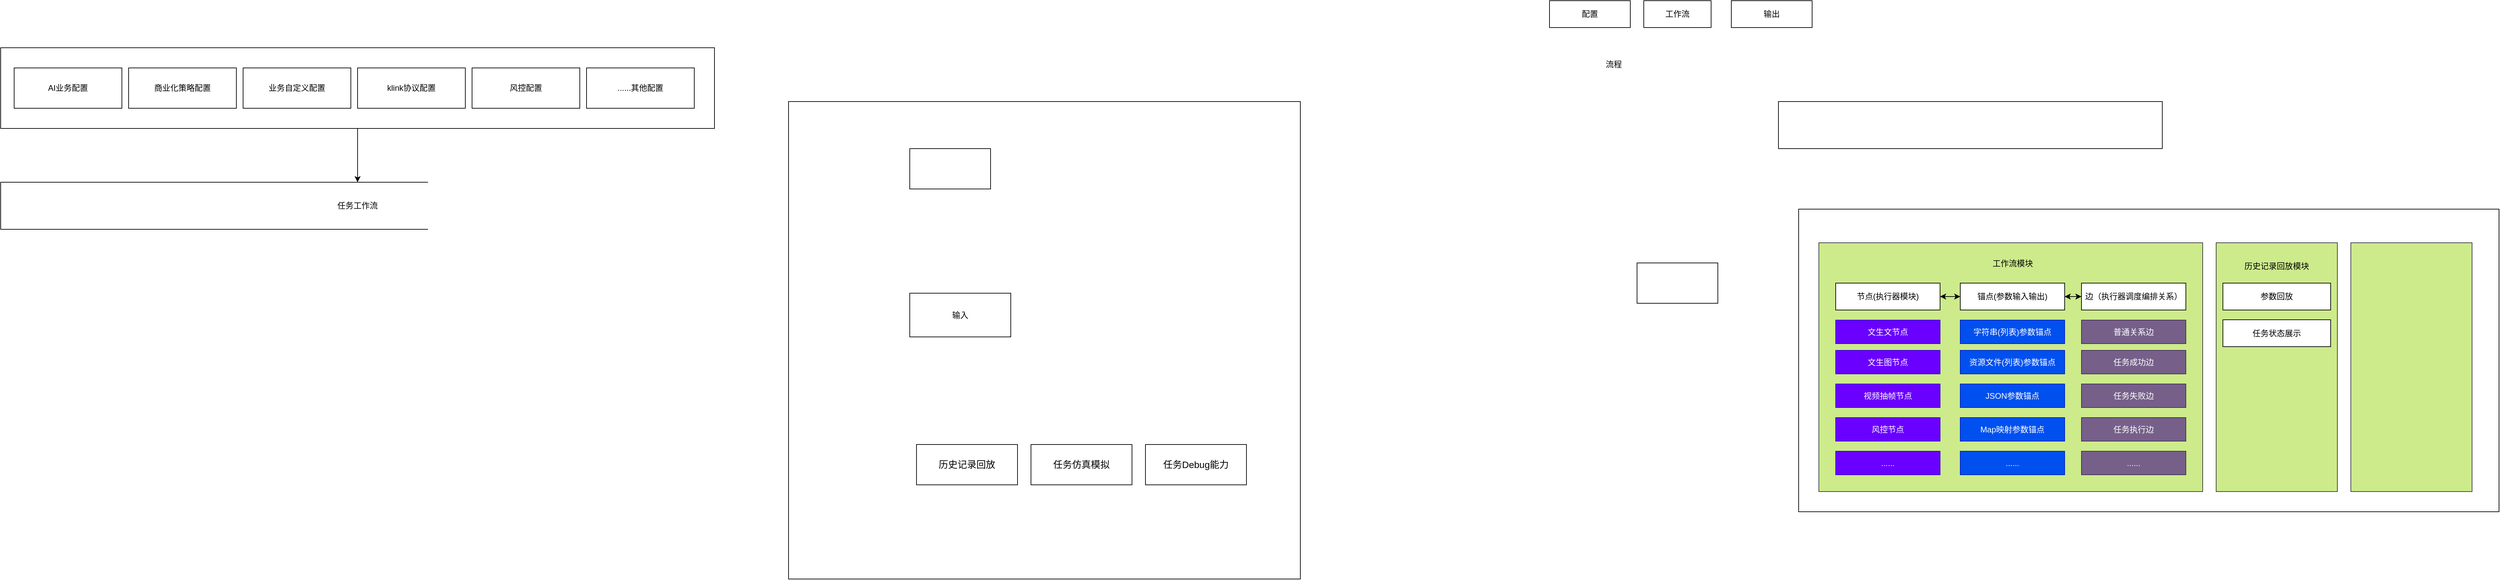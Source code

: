 <mxfile version="24.7.17">
  <diagram name="第 1 页" id="pAWTvNZDLCY3GigcubW4">
    <mxGraphModel dx="1035" dy="654" grid="1" gridSize="10" guides="1" tooltips="1" connect="1" arrows="1" fold="1" page="1" pageScale="1" pageWidth="827" pageHeight="1169" math="0" shadow="0">
      <root>
        <mxCell id="0" />
        <mxCell id="1" parent="0" />
        <mxCell id="-SrFhzklI3_z7_42w4xo-48" value="" style="rounded=0;whiteSpace=wrap;html=1;" vertex="1" parent="1">
          <mxGeometry x="2820" y="400" width="1040" height="450" as="geometry" />
        </mxCell>
        <mxCell id="BUo7MnpyOWrACCl7GvEu-11" style="edgeStyle=orthogonalEdgeStyle;rounded=0;orthogonalLoop=1;jettySize=auto;html=1;exitX=0.5;exitY=1;exitDx=0;exitDy=0;entryX=0.5;entryY=0;entryDx=0;entryDy=0;" parent="1" source="BUo7MnpyOWrACCl7GvEu-2" target="BUo7MnpyOWrACCl7GvEu-10" edge="1">
          <mxGeometry relative="1" as="geometry" />
        </mxCell>
        <mxCell id="BUo7MnpyOWrACCl7GvEu-2" value="" style="rounded=0;whiteSpace=wrap;html=1;" parent="1" vertex="1">
          <mxGeometry x="150" y="160" width="1060" height="120" as="geometry" />
        </mxCell>
        <mxCell id="BUo7MnpyOWrACCl7GvEu-3" value="AI业务配置" style="rounded=0;whiteSpace=wrap;html=1;" parent="1" vertex="1">
          <mxGeometry x="170" y="190" width="160" height="60" as="geometry" />
        </mxCell>
        <mxCell id="BUo7MnpyOWrACCl7GvEu-4" value="商业化策略配置" style="rounded=0;whiteSpace=wrap;html=1;" parent="1" vertex="1">
          <mxGeometry x="340" y="190" width="160" height="60" as="geometry" />
        </mxCell>
        <mxCell id="BUo7MnpyOWrACCl7GvEu-5" value="业务自定义配置" style="rounded=0;whiteSpace=wrap;html=1;" parent="1" vertex="1">
          <mxGeometry x="510" y="190" width="160" height="60" as="geometry" />
        </mxCell>
        <mxCell id="BUo7MnpyOWrACCl7GvEu-7" value="klink协议配置" style="rounded=0;whiteSpace=wrap;html=1;" parent="1" vertex="1">
          <mxGeometry x="680" y="190" width="160" height="60" as="geometry" />
        </mxCell>
        <mxCell id="BUo7MnpyOWrACCl7GvEu-8" value="风控配置" style="rounded=0;whiteSpace=wrap;html=1;" parent="1" vertex="1">
          <mxGeometry x="850" y="190" width="160" height="60" as="geometry" />
        </mxCell>
        <mxCell id="BUo7MnpyOWrACCl7GvEu-9" value="......&lt;span style=&quot;background-color: initial;&quot;&gt;其他配置&lt;/span&gt;" style="rounded=0;whiteSpace=wrap;html=1;" parent="1" vertex="1">
          <mxGeometry x="1020" y="190" width="160" height="60" as="geometry" />
        </mxCell>
        <mxCell id="BUo7MnpyOWrACCl7GvEu-10" value="任务工作流" style="rounded=0;whiteSpace=wrap;html=1;" parent="1" vertex="1">
          <mxGeometry x="150" y="360" width="1060" height="70" as="geometry" />
        </mxCell>
        <mxCell id="-SrFhzklI3_z7_42w4xo-2" value="&lt;span style=&quot;color: rgba(0, 0, 0, 0); font-family: monospace; font-size: 0px; text-align: start; text-wrap: nowrap;&quot;&gt;%3CmxGraphModel%3E%3Croot%3E%3CmxCell%20id%3D%220%22%2F%3E%3CmxCell%20id%3D%221%22%20parent%3D%220%22%2F%3E%3CmxCell%20id%3D%222%22%20value%3D%22%22%20style%3D%22rounded%3D0%3BwhiteSpace%3Dwrap%3Bhtml%3D1%3B%22%20vertex%3D%221%22%20parent%3D%221%22%3E%3CmxGeometry%20x%3D%221500%22%20y%3D%22310%22%20width%3D%22120%22%20height%3D%2260%22%20as%3D%22geometry%22%2F%3E%3C%2FmxCell%3E%3C%2Froot%3E%3C%2FmxGraphModel%3E&lt;/span&gt;" style="rounded=0;whiteSpace=wrap;html=1;" vertex="1" parent="1">
          <mxGeometry x="1320" y="240" width="760" height="710" as="geometry" />
        </mxCell>
        <mxCell id="-SrFhzklI3_z7_42w4xo-3" value="" style="rounded=0;whiteSpace=wrap;html=1;" vertex="1" parent="1">
          <mxGeometry x="1500" y="310" width="120" height="60" as="geometry" />
        </mxCell>
        <mxCell id="-SrFhzklI3_z7_42w4xo-4" value="输入" style="rounded=0;whiteSpace=wrap;html=1;" vertex="1" parent="1">
          <mxGeometry x="1500" y="525" width="150" height="65" as="geometry" />
        </mxCell>
        <mxCell id="-SrFhzklI3_z7_42w4xo-5" value="历史记录回放" style="rounded=0;whiteSpace=wrap;html=1;fontSize=14;" vertex="1" parent="1">
          <mxGeometry x="1510" y="750" width="150" height="60" as="geometry" />
        </mxCell>
        <mxCell id="-SrFhzklI3_z7_42w4xo-6" value="任务仿真模拟" style="rounded=0;whiteSpace=wrap;html=1;fontSize=14;" vertex="1" parent="1">
          <mxGeometry x="1680" y="750" width="150" height="60" as="geometry" />
        </mxCell>
        <mxCell id="-SrFhzklI3_z7_42w4xo-7" value="任务Debug能力" style="rounded=0;whiteSpace=wrap;html=1;fontSize=14;" vertex="1" parent="1">
          <mxGeometry x="1850" y="750" width="150" height="60" as="geometry" />
        </mxCell>
        <mxCell id="-SrFhzklI3_z7_42w4xo-8" value="配置" style="rounded=0;whiteSpace=wrap;html=1;" vertex="1" parent="1">
          <mxGeometry x="2450" y="90" width="120" height="40" as="geometry" />
        </mxCell>
        <mxCell id="-SrFhzklI3_z7_42w4xo-9" value="流程" style="text;html=1;align=center;verticalAlign=middle;resizable=0;points=[];autosize=1;strokeColor=none;fillColor=none;" vertex="1" parent="1">
          <mxGeometry x="2520" y="170" width="50" height="30" as="geometry" />
        </mxCell>
        <mxCell id="-SrFhzklI3_z7_42w4xo-10" value="工作流" style="whiteSpace=wrap;html=1;" vertex="1" parent="1">
          <mxGeometry x="2590" y="90" width="100" height="40" as="geometry" />
        </mxCell>
        <mxCell id="-SrFhzklI3_z7_42w4xo-11" value="输出" style="whiteSpace=wrap;html=1;" vertex="1" parent="1">
          <mxGeometry x="2720" y="90" width="120" height="40" as="geometry" />
        </mxCell>
        <mxCell id="-SrFhzklI3_z7_42w4xo-40" value="" style="rounded=0;whiteSpace=wrap;html=1;" vertex="1" parent="1">
          <mxGeometry x="2790" y="240" width="570" height="70" as="geometry" />
        </mxCell>
        <mxCell id="-SrFhzklI3_z7_42w4xo-47" value="" style="rounded=0;whiteSpace=wrap;html=1;" vertex="1" parent="1">
          <mxGeometry x="2580" y="480" width="120" height="60" as="geometry" />
        </mxCell>
        <mxCell id="-SrFhzklI3_z7_42w4xo-49" value="" style="group" vertex="1" connectable="0" parent="1">
          <mxGeometry x="2850" y="450" width="570" height="370" as="geometry" />
        </mxCell>
        <mxCell id="-SrFhzklI3_z7_42w4xo-31" value="" style="rounded=0;whiteSpace=wrap;html=1;fillColor=#cdeb8b;strokeColor=#36393d;" vertex="1" parent="-SrFhzklI3_z7_42w4xo-49">
          <mxGeometry width="570" height="370" as="geometry" />
        </mxCell>
        <mxCell id="-SrFhzklI3_z7_42w4xo-12" value="节点(执行器模块)" style="whiteSpace=wrap;html=1;" vertex="1" parent="-SrFhzklI3_z7_42w4xo-49">
          <mxGeometry x="25" y="60" width="155" height="40" as="geometry" />
        </mxCell>
        <mxCell id="-SrFhzklI3_z7_42w4xo-13" value="锚点(参数输入输出)" style="whiteSpace=wrap;html=1;" vertex="1" parent="-SrFhzklI3_z7_42w4xo-49">
          <mxGeometry x="210" y="60" width="155" height="40" as="geometry" />
        </mxCell>
        <mxCell id="-SrFhzklI3_z7_42w4xo-14" value="边（执行器调度编排关系）" style="whiteSpace=wrap;html=1;" vertex="1" parent="-SrFhzklI3_z7_42w4xo-49">
          <mxGeometry x="390" y="60" width="155" height="40" as="geometry" />
        </mxCell>
        <mxCell id="-SrFhzklI3_z7_42w4xo-16" value="文生文节点" style="rounded=0;whiteSpace=wrap;html=1;labelBackgroundColor=none;fillColor=#6a00ff;strokeColor=#3700CC;fontColor=#ffffff;" vertex="1" parent="-SrFhzklI3_z7_42w4xo-49">
          <mxGeometry x="25" y="115" width="155" height="35" as="geometry" />
        </mxCell>
        <mxCell id="-SrFhzklI3_z7_42w4xo-17" value="文生图&lt;span style=&quot;background-color: initial;&quot;&gt;节点&lt;/span&gt;" style="rounded=0;whiteSpace=wrap;html=1;fillColor=#6a00ff;fontColor=#ffffff;strokeColor=#3700CC;" vertex="1" parent="-SrFhzklI3_z7_42w4xo-49">
          <mxGeometry x="25" y="160" width="155" height="35" as="geometry" />
        </mxCell>
        <mxCell id="-SrFhzklI3_z7_42w4xo-18" value="&lt;span style=&quot;background-color: initial;&quot;&gt;风控节点&lt;/span&gt;" style="rounded=0;whiteSpace=wrap;html=1;fillColor=#6a00ff;fontColor=#ffffff;strokeColor=#3700CC;" vertex="1" parent="-SrFhzklI3_z7_42w4xo-49">
          <mxGeometry x="25" y="260" width="155" height="35" as="geometry" />
        </mxCell>
        <mxCell id="-SrFhzklI3_z7_42w4xo-19" value="视频抽帧节点" style="rounded=0;whiteSpace=wrap;html=1;fillColor=#6a00ff;fontColor=#ffffff;strokeColor=#3700CC;" vertex="1" parent="-SrFhzklI3_z7_42w4xo-49">
          <mxGeometry x="25" y="210" width="155" height="35" as="geometry" />
        </mxCell>
        <mxCell id="-SrFhzklI3_z7_42w4xo-20" value="......" style="rounded=0;whiteSpace=wrap;html=1;fillColor=#6a00ff;fontColor=#ffffff;strokeColor=#3700CC;" vertex="1" parent="-SrFhzklI3_z7_42w4xo-49">
          <mxGeometry x="25" y="310" width="155" height="35" as="geometry" />
        </mxCell>
        <mxCell id="-SrFhzklI3_z7_42w4xo-21" value="字符串(列表)参数锚点" style="rounded=0;whiteSpace=wrap;html=1;labelBackgroundColor=none;fillColor=#0050ef;strokeColor=#001DBC;fontColor=#ffffff;" vertex="1" parent="-SrFhzklI3_z7_42w4xo-49">
          <mxGeometry x="210" y="115" width="155" height="35" as="geometry" />
        </mxCell>
        <mxCell id="-SrFhzklI3_z7_42w4xo-22" value="资源文件(列表)参数锚点" style="rounded=0;whiteSpace=wrap;html=1;labelBackgroundColor=none;fillColor=#0050ef;strokeColor=#001DBC;fontColor=#ffffff;" vertex="1" parent="-SrFhzklI3_z7_42w4xo-49">
          <mxGeometry x="210" y="160" width="155" height="35" as="geometry" />
        </mxCell>
        <mxCell id="-SrFhzklI3_z7_42w4xo-23" value="JSON参数锚点" style="rounded=0;whiteSpace=wrap;html=1;labelBackgroundColor=none;fillColor=#0050ef;strokeColor=#001DBC;fontColor=#ffffff;" vertex="1" parent="-SrFhzklI3_z7_42w4xo-49">
          <mxGeometry x="210" y="210" width="155" height="35" as="geometry" />
        </mxCell>
        <mxCell id="-SrFhzklI3_z7_42w4xo-24" value="Map映射参数锚点" style="rounded=0;whiteSpace=wrap;html=1;labelBackgroundColor=none;fillColor=#0050ef;strokeColor=#001DBC;fontColor=#ffffff;" vertex="1" parent="-SrFhzklI3_z7_42w4xo-49">
          <mxGeometry x="210" y="260" width="155" height="35" as="geometry" />
        </mxCell>
        <mxCell id="-SrFhzklI3_z7_42w4xo-25" value="......" style="rounded=0;whiteSpace=wrap;html=1;labelBackgroundColor=none;fillColor=#0050ef;strokeColor=#001DBC;fontColor=#ffffff;" vertex="1" parent="-SrFhzklI3_z7_42w4xo-49">
          <mxGeometry x="210" y="310" width="155" height="35" as="geometry" />
        </mxCell>
        <mxCell id="-SrFhzklI3_z7_42w4xo-26" value="普通关系边" style="rounded=0;whiteSpace=wrap;html=1;labelBackgroundColor=none;fillColor=#76608a;strokeColor=#432D57;fontColor=#ffffff;" vertex="1" parent="-SrFhzklI3_z7_42w4xo-49">
          <mxGeometry x="390" y="115" width="155" height="35" as="geometry" />
        </mxCell>
        <mxCell id="-SrFhzklI3_z7_42w4xo-27" value="任务成功边" style="rounded=0;whiteSpace=wrap;html=1;labelBackgroundColor=none;fillColor=#76608a;strokeColor=#432D57;fontColor=#ffffff;" vertex="1" parent="-SrFhzklI3_z7_42w4xo-49">
          <mxGeometry x="390" y="160" width="155" height="35" as="geometry" />
        </mxCell>
        <mxCell id="-SrFhzklI3_z7_42w4xo-28" value="任务失败边" style="rounded=0;whiteSpace=wrap;html=1;labelBackgroundColor=none;fillColor=#76608a;strokeColor=#432D57;fontColor=#ffffff;" vertex="1" parent="-SrFhzklI3_z7_42w4xo-49">
          <mxGeometry x="390" y="210" width="155" height="35" as="geometry" />
        </mxCell>
        <mxCell id="-SrFhzklI3_z7_42w4xo-29" value="任务执行边" style="rounded=0;whiteSpace=wrap;html=1;labelBackgroundColor=none;fillColor=#76608a;strokeColor=#432D57;fontColor=#ffffff;" vertex="1" parent="-SrFhzklI3_z7_42w4xo-49">
          <mxGeometry x="390" y="260" width="155" height="35" as="geometry" />
        </mxCell>
        <mxCell id="-SrFhzklI3_z7_42w4xo-30" value="......" style="rounded=0;whiteSpace=wrap;html=1;labelBackgroundColor=none;fillColor=#76608a;strokeColor=#432D57;fontColor=#ffffff;" vertex="1" parent="-SrFhzklI3_z7_42w4xo-49">
          <mxGeometry x="390" y="310" width="155" height="35" as="geometry" />
        </mxCell>
        <mxCell id="-SrFhzklI3_z7_42w4xo-36" value="" style="endArrow=classic;startArrow=classic;html=1;rounded=0;exitX=1;exitY=0.5;exitDx=0;exitDy=0;entryX=0;entryY=0.5;entryDx=0;entryDy=0;" edge="1" parent="-SrFhzklI3_z7_42w4xo-49" source="-SrFhzklI3_z7_42w4xo-12" target="-SrFhzklI3_z7_42w4xo-13">
          <mxGeometry width="50" height="50" relative="1" as="geometry">
            <mxPoint x="150" y="240" as="sourcePoint" />
            <mxPoint x="200" y="190" as="targetPoint" />
          </mxGeometry>
        </mxCell>
        <mxCell id="-SrFhzklI3_z7_42w4xo-38" value="" style="endArrow=classic;startArrow=classic;html=1;rounded=0;entryX=0;entryY=0.5;entryDx=0;entryDy=0;exitX=1;exitY=0.5;exitDx=0;exitDy=0;" edge="1" parent="-SrFhzklI3_z7_42w4xo-49" source="-SrFhzklI3_z7_42w4xo-13" target="-SrFhzklI3_z7_42w4xo-14">
          <mxGeometry width="50" height="50" relative="1" as="geometry">
            <mxPoint x="150" y="240" as="sourcePoint" />
            <mxPoint x="200" y="190" as="targetPoint" />
          </mxGeometry>
        </mxCell>
        <mxCell id="-SrFhzklI3_z7_42w4xo-45" value="工作流模块" style="text;html=1;align=center;verticalAlign=middle;whiteSpace=wrap;rounded=0;" vertex="1" parent="-SrFhzklI3_z7_42w4xo-49">
          <mxGeometry x="242.5" y="16" width="90" height="30" as="geometry" />
        </mxCell>
        <mxCell id="-SrFhzklI3_z7_42w4xo-50" value="" style="rounded=0;whiteSpace=wrap;html=1;fillColor=#cdeb8b;strokeColor=#36393d;" vertex="1" parent="1">
          <mxGeometry x="3440" y="450" width="180" height="370" as="geometry" />
        </mxCell>
        <mxCell id="-SrFhzklI3_z7_42w4xo-51" value="参数回放" style="rounded=0;whiteSpace=wrap;html=1;" vertex="1" parent="1">
          <mxGeometry x="3450" y="510" width="160" height="40" as="geometry" />
        </mxCell>
        <mxCell id="-SrFhzklI3_z7_42w4xo-52" value="历史记录回放模块" style="text;html=1;align=center;verticalAlign=middle;whiteSpace=wrap;rounded=0;" vertex="1" parent="1">
          <mxGeometry x="3480" y="470" width="100" height="30" as="geometry" />
        </mxCell>
        <mxCell id="-SrFhzklI3_z7_42w4xo-53" value="任务状态展示" style="rounded=0;whiteSpace=wrap;html=1;" vertex="1" parent="1">
          <mxGeometry x="3450" y="564.5" width="160" height="40" as="geometry" />
        </mxCell>
        <mxCell id="-SrFhzklI3_z7_42w4xo-54" value="" style="rounded=0;whiteSpace=wrap;html=1;fillColor=#cdeb8b;strokeColor=#36393d;" vertex="1" parent="1">
          <mxGeometry x="3640" y="450" width="180" height="370" as="geometry" />
        </mxCell>
      </root>
    </mxGraphModel>
  </diagram>
</mxfile>
